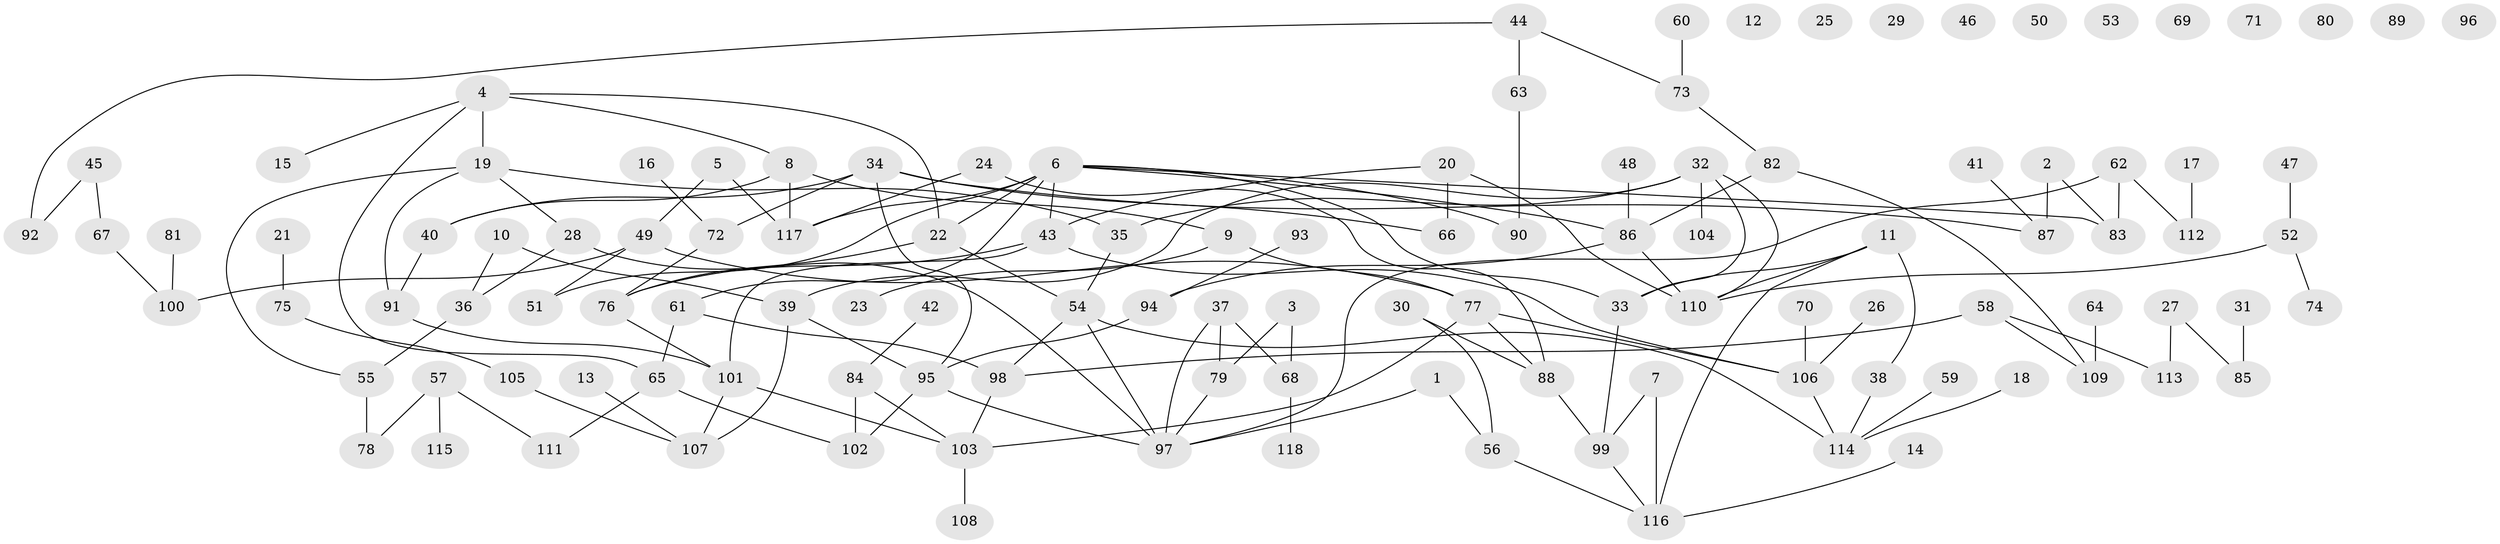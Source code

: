 // Generated by graph-tools (version 1.1) at 2025/25/03/09/25 03:25:21]
// undirected, 118 vertices, 150 edges
graph export_dot {
graph [start="1"]
  node [color=gray90,style=filled];
  1;
  2;
  3;
  4;
  5;
  6;
  7;
  8;
  9;
  10;
  11;
  12;
  13;
  14;
  15;
  16;
  17;
  18;
  19;
  20;
  21;
  22;
  23;
  24;
  25;
  26;
  27;
  28;
  29;
  30;
  31;
  32;
  33;
  34;
  35;
  36;
  37;
  38;
  39;
  40;
  41;
  42;
  43;
  44;
  45;
  46;
  47;
  48;
  49;
  50;
  51;
  52;
  53;
  54;
  55;
  56;
  57;
  58;
  59;
  60;
  61;
  62;
  63;
  64;
  65;
  66;
  67;
  68;
  69;
  70;
  71;
  72;
  73;
  74;
  75;
  76;
  77;
  78;
  79;
  80;
  81;
  82;
  83;
  84;
  85;
  86;
  87;
  88;
  89;
  90;
  91;
  92;
  93;
  94;
  95;
  96;
  97;
  98;
  99;
  100;
  101;
  102;
  103;
  104;
  105;
  106;
  107;
  108;
  109;
  110;
  111;
  112;
  113;
  114;
  115;
  116;
  117;
  118;
  1 -- 56;
  1 -- 97;
  2 -- 83;
  2 -- 87;
  3 -- 68;
  3 -- 79;
  4 -- 8;
  4 -- 15;
  4 -- 19;
  4 -- 22;
  4 -- 65;
  5 -- 49;
  5 -- 117;
  6 -- 22;
  6 -- 33;
  6 -- 43;
  6 -- 51;
  6 -- 61;
  6 -- 83;
  6 -- 86;
  6 -- 90;
  6 -- 117;
  7 -- 99;
  7 -- 116;
  8 -- 9;
  8 -- 40;
  8 -- 117;
  9 -- 23;
  9 -- 77;
  10 -- 36;
  10 -- 39;
  11 -- 33;
  11 -- 38;
  11 -- 110;
  11 -- 116;
  13 -- 107;
  14 -- 116;
  16 -- 72;
  17 -- 112;
  18 -- 114;
  19 -- 28;
  19 -- 35;
  19 -- 55;
  19 -- 91;
  20 -- 43;
  20 -- 66;
  20 -- 110;
  21 -- 75;
  22 -- 54;
  22 -- 76;
  24 -- 88;
  24 -- 117;
  26 -- 106;
  27 -- 85;
  27 -- 113;
  28 -- 36;
  28 -- 97;
  30 -- 56;
  30 -- 88;
  31 -- 85;
  32 -- 33;
  32 -- 35;
  32 -- 39;
  32 -- 104;
  32 -- 110;
  33 -- 99;
  34 -- 40;
  34 -- 66;
  34 -- 72;
  34 -- 87;
  34 -- 95;
  35 -- 54;
  36 -- 55;
  37 -- 68;
  37 -- 79;
  37 -- 97;
  38 -- 114;
  39 -- 95;
  39 -- 107;
  40 -- 91;
  41 -- 87;
  42 -- 84;
  43 -- 76;
  43 -- 101;
  43 -- 106;
  44 -- 63;
  44 -- 73;
  44 -- 92;
  45 -- 67;
  45 -- 92;
  47 -- 52;
  48 -- 86;
  49 -- 51;
  49 -- 77;
  49 -- 100;
  52 -- 74;
  52 -- 110;
  54 -- 97;
  54 -- 98;
  54 -- 114;
  55 -- 78;
  56 -- 116;
  57 -- 78;
  57 -- 111;
  57 -- 115;
  58 -- 98;
  58 -- 109;
  58 -- 113;
  59 -- 114;
  60 -- 73;
  61 -- 65;
  61 -- 98;
  62 -- 83;
  62 -- 97;
  62 -- 112;
  63 -- 90;
  64 -- 109;
  65 -- 102;
  65 -- 111;
  67 -- 100;
  68 -- 118;
  70 -- 106;
  72 -- 76;
  73 -- 82;
  75 -- 105;
  76 -- 101;
  77 -- 88;
  77 -- 103;
  77 -- 106;
  79 -- 97;
  81 -- 100;
  82 -- 86;
  82 -- 109;
  84 -- 102;
  84 -- 103;
  86 -- 94;
  86 -- 110;
  88 -- 99;
  91 -- 101;
  93 -- 94;
  94 -- 95;
  95 -- 97;
  95 -- 102;
  98 -- 103;
  99 -- 116;
  101 -- 103;
  101 -- 107;
  103 -- 108;
  105 -- 107;
  106 -- 114;
}
